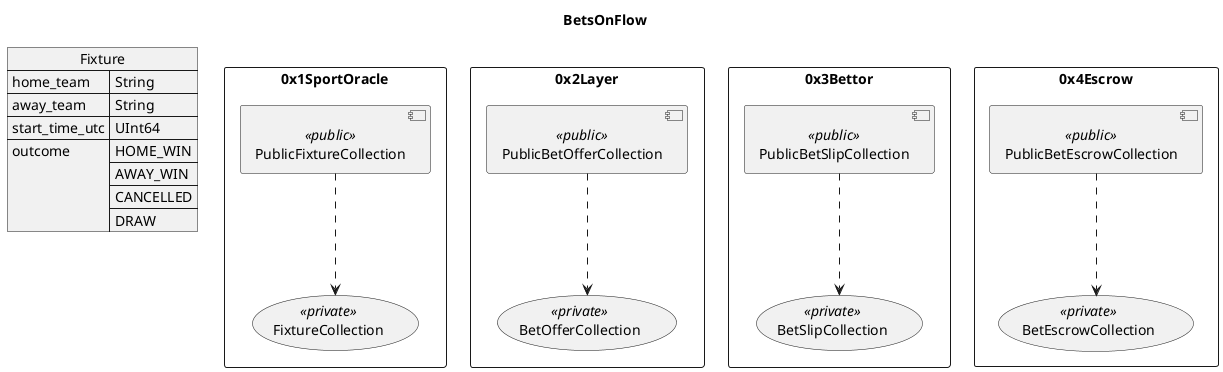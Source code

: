 @startuml
title BetsOnFlow

':Layer:
':Bettor:
':Oracle:


json Fixture {
  "home_team":"String",
  "away_team":"String",
  "start_time_utc": "UInt64",
  "outcome": ["HOME_WIN", "AWAY_WIN", "CANCELLED", "DRAW"]
}

rectangle 0x1SportOracle {
    (FixtureCollection) as (FC) <<private>>
    [PublicFixtureCollection] as [PFC] <<public>>
    
    (PFC) ..> (FC)
}

rectangle 0x2Layer {
    (BetOfferCollection) as (BOC) <<private>>
    [PublicBetOfferCollection] as [PBOC] <<public>>
    
    (PBOC) ..> (BOC)
}

rectangle 0x3Bettor {
    (BetSlipCollection) as (BSC) <<private>>
    [PublicBetSlipCollection] as [PBSC] <<public>>
    
    (PBSC) ..> (BSC)
}

rectangle 0x4Escrow {
    (BetEscrowCollection) as (BEC) <<private>>
    [PublicBetEscrowCollection] as [PBEC] <<public>>
    PBEC ..> BEC
}

@enduml
 